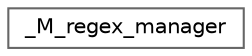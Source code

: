 digraph "Graphical Class Hierarchy"
{
 // LATEX_PDF_SIZE
  bgcolor="transparent";
  edge [fontname=Helvetica,fontsize=10,labelfontname=Helvetica,labelfontsize=10];
  node [fontname=Helvetica,fontsize=10,shape=box,height=0.2,width=0.4];
  rankdir="LR";
  Node0 [id="Node000000",label="_M_regex_manager",height=0.2,width=0.4,color="grey40", fillcolor="white", style="filled",URL="$d5/d40/class__M__regex__manager.html",tooltip=" "];
}
